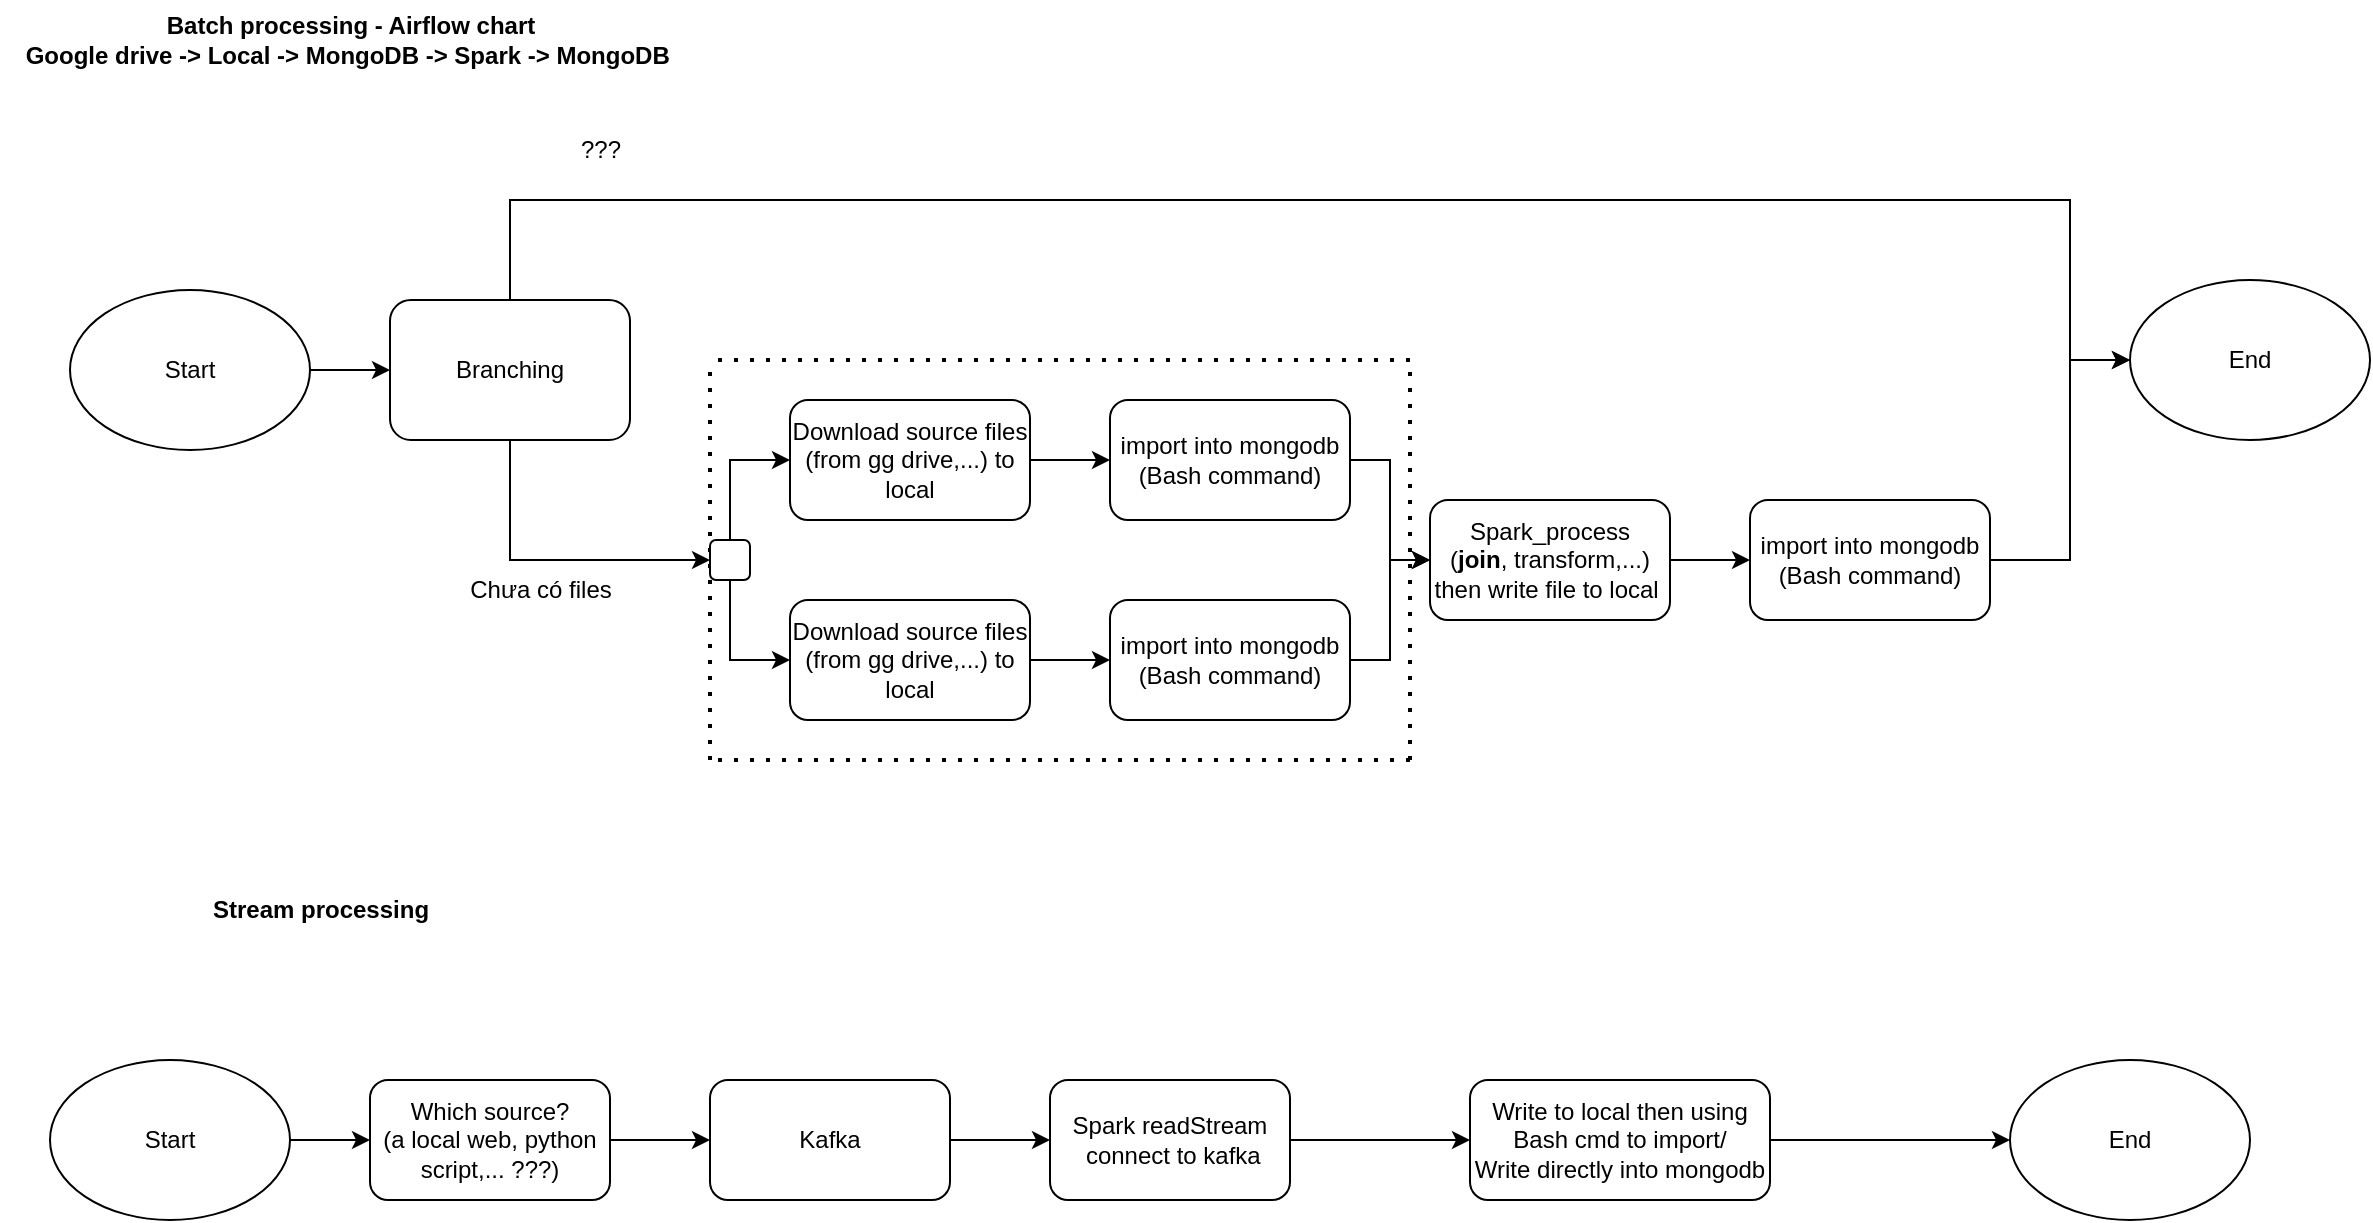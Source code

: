 <mxfile version="20.5.1" type="github">
  <diagram id="EQyt5RuGQZ_P9TMBXGJ6" name="Page-1">
    <mxGraphModel dx="2272" dy="794" grid="1" gridSize="10" guides="1" tooltips="1" connect="1" arrows="1" fold="1" page="1" pageScale="1" pageWidth="850" pageHeight="1100" math="0" shadow="0">
      <root>
        <mxCell id="0" />
        <mxCell id="1" parent="0" />
        <mxCell id="ODThRyg3SfI3ghVe2F5W-37" style="edgeStyle=orthogonalEdgeStyle;rounded=0;orthogonalLoop=1;jettySize=auto;html=1;entryX=0;entryY=0.5;entryDx=0;entryDy=0;" parent="1" source="ODThRyg3SfI3ghVe2F5W-1" target="ODThRyg3SfI3ghVe2F5W-3" edge="1">
          <mxGeometry relative="1" as="geometry" />
        </mxCell>
        <mxCell id="ODThRyg3SfI3ghVe2F5W-1" value="Start" style="ellipse;whiteSpace=wrap;html=1;" parent="1" vertex="1">
          <mxGeometry x="-120" y="205" width="120" height="80" as="geometry" />
        </mxCell>
        <mxCell id="ODThRyg3SfI3ghVe2F5W-2" value="End" style="ellipse;whiteSpace=wrap;html=1;" parent="1" vertex="1">
          <mxGeometry x="910" y="200" width="120" height="80" as="geometry" />
        </mxCell>
        <mxCell id="ODThRyg3SfI3ghVe2F5W-20" style="edgeStyle=orthogonalEdgeStyle;rounded=0;orthogonalLoop=1;jettySize=auto;html=1;entryX=0;entryY=0.5;entryDx=0;entryDy=0;" parent="1" source="ODThRyg3SfI3ghVe2F5W-3" target="ODThRyg3SfI3ghVe2F5W-19" edge="1">
          <mxGeometry relative="1" as="geometry">
            <Array as="points">
              <mxPoint x="100" y="340" />
            </Array>
          </mxGeometry>
        </mxCell>
        <mxCell id="ODThRyg3SfI3ghVe2F5W-35" style="edgeStyle=orthogonalEdgeStyle;rounded=0;orthogonalLoop=1;jettySize=auto;html=1;entryX=0;entryY=0.5;entryDx=0;entryDy=0;" parent="1" source="ODThRyg3SfI3ghVe2F5W-3" target="ODThRyg3SfI3ghVe2F5W-2" edge="1">
          <mxGeometry relative="1" as="geometry">
            <Array as="points">
              <mxPoint x="100" y="160" />
              <mxPoint x="880" y="160" />
              <mxPoint x="880" y="240" />
            </Array>
          </mxGeometry>
        </mxCell>
        <mxCell id="ODThRyg3SfI3ghVe2F5W-3" value="Branching" style="rounded=1;whiteSpace=wrap;html=1;" parent="1" vertex="1">
          <mxGeometry x="40" y="210" width="120" height="70" as="geometry" />
        </mxCell>
        <mxCell id="ODThRyg3SfI3ghVe2F5W-25" style="edgeStyle=orthogonalEdgeStyle;rounded=0;orthogonalLoop=1;jettySize=auto;html=1;" parent="1" source="ODThRyg3SfI3ghVe2F5W-4" target="ODThRyg3SfI3ghVe2F5W-24" edge="1">
          <mxGeometry relative="1" as="geometry" />
        </mxCell>
        <mxCell id="ODThRyg3SfI3ghVe2F5W-4" value="Download source files (from gg drive,...) to local" style="rounded=1;whiteSpace=wrap;html=1;" parent="1" vertex="1">
          <mxGeometry x="240" y="260" width="120" height="60" as="geometry" />
        </mxCell>
        <mxCell id="ODThRyg3SfI3ghVe2F5W-27" style="edgeStyle=orthogonalEdgeStyle;rounded=0;orthogonalLoop=1;jettySize=auto;html=1;" parent="1" source="ODThRyg3SfI3ghVe2F5W-6" target="ODThRyg3SfI3ghVe2F5W-26" edge="1">
          <mxGeometry relative="1" as="geometry" />
        </mxCell>
        <mxCell id="ODThRyg3SfI3ghVe2F5W-6" value="Download source files (from gg drive,...) to local" style="rounded=1;whiteSpace=wrap;html=1;" parent="1" vertex="1">
          <mxGeometry x="240" y="360" width="120" height="60" as="geometry" />
        </mxCell>
        <mxCell id="ODThRyg3SfI3ghVe2F5W-13" value="" style="endArrow=none;dashed=1;html=1;dashPattern=1 3;strokeWidth=2;rounded=0;" parent="1" edge="1">
          <mxGeometry width="50" height="50" relative="1" as="geometry">
            <mxPoint x="200" y="440" as="sourcePoint" />
            <mxPoint x="200" y="240" as="targetPoint" />
          </mxGeometry>
        </mxCell>
        <mxCell id="ODThRyg3SfI3ghVe2F5W-14" value="" style="endArrow=none;dashed=1;html=1;dashPattern=1 3;strokeWidth=2;rounded=0;" parent="1" edge="1">
          <mxGeometry width="50" height="50" relative="1" as="geometry">
            <mxPoint x="550" y="440" as="sourcePoint" />
            <mxPoint x="550" y="240" as="targetPoint" />
          </mxGeometry>
        </mxCell>
        <mxCell id="ODThRyg3SfI3ghVe2F5W-21" style="edgeStyle=orthogonalEdgeStyle;rounded=0;orthogonalLoop=1;jettySize=auto;html=1;entryX=0;entryY=0.5;entryDx=0;entryDy=0;" parent="1" source="ODThRyg3SfI3ghVe2F5W-19" target="ODThRyg3SfI3ghVe2F5W-4" edge="1">
          <mxGeometry relative="1" as="geometry">
            <Array as="points">
              <mxPoint x="210" y="290" />
            </Array>
          </mxGeometry>
        </mxCell>
        <mxCell id="ODThRyg3SfI3ghVe2F5W-22" style="edgeStyle=orthogonalEdgeStyle;rounded=0;orthogonalLoop=1;jettySize=auto;html=1;entryX=0;entryY=0.5;entryDx=0;entryDy=0;" parent="1" source="ODThRyg3SfI3ghVe2F5W-19" target="ODThRyg3SfI3ghVe2F5W-6" edge="1">
          <mxGeometry relative="1" as="geometry">
            <Array as="points">
              <mxPoint x="210" y="390" />
            </Array>
          </mxGeometry>
        </mxCell>
        <mxCell id="ODThRyg3SfI3ghVe2F5W-19" value="" style="rounded=1;whiteSpace=wrap;html=1;" parent="1" vertex="1">
          <mxGeometry x="200" y="330" width="20" height="20" as="geometry" />
        </mxCell>
        <mxCell id="ODThRyg3SfI3ghVe2F5W-23" value="" style="endArrow=none;dashed=1;html=1;dashPattern=1 3;strokeWidth=2;rounded=0;" parent="1" edge="1">
          <mxGeometry width="50" height="50" relative="1" as="geometry">
            <mxPoint x="550" y="240" as="sourcePoint" />
            <mxPoint x="200" y="240" as="targetPoint" />
          </mxGeometry>
        </mxCell>
        <mxCell id="ODThRyg3SfI3ghVe2F5W-29" style="edgeStyle=orthogonalEdgeStyle;rounded=0;orthogonalLoop=1;jettySize=auto;html=1;entryX=0;entryY=0.5;entryDx=0;entryDy=0;" parent="1" source="ODThRyg3SfI3ghVe2F5W-24" target="ODThRyg3SfI3ghVe2F5W-28" edge="1">
          <mxGeometry relative="1" as="geometry" />
        </mxCell>
        <mxCell id="ODThRyg3SfI3ghVe2F5W-24" value="import into mongodb&lt;br&gt;(Bash command)" style="rounded=1;whiteSpace=wrap;html=1;" parent="1" vertex="1">
          <mxGeometry x="400" y="260" width="120" height="60" as="geometry" />
        </mxCell>
        <mxCell id="ODThRyg3SfI3ghVe2F5W-30" style="edgeStyle=orthogonalEdgeStyle;rounded=0;orthogonalLoop=1;jettySize=auto;html=1;entryX=0;entryY=0.5;entryDx=0;entryDy=0;" parent="1" source="ODThRyg3SfI3ghVe2F5W-26" target="ODThRyg3SfI3ghVe2F5W-28" edge="1">
          <mxGeometry relative="1" as="geometry" />
        </mxCell>
        <mxCell id="ODThRyg3SfI3ghVe2F5W-26" value="import into mongodb&lt;br&gt;(Bash command)" style="rounded=1;whiteSpace=wrap;html=1;" parent="1" vertex="1">
          <mxGeometry x="400" y="360" width="120" height="60" as="geometry" />
        </mxCell>
        <mxCell id="ODThRyg3SfI3ghVe2F5W-33" style="edgeStyle=orthogonalEdgeStyle;rounded=0;orthogonalLoop=1;jettySize=auto;html=1;entryX=0;entryY=0.5;entryDx=0;entryDy=0;" parent="1" source="ODThRyg3SfI3ghVe2F5W-28" target="ODThRyg3SfI3ghVe2F5W-32" edge="1">
          <mxGeometry relative="1" as="geometry" />
        </mxCell>
        <mxCell id="ODThRyg3SfI3ghVe2F5W-28" value="Spark_process &lt;br&gt;(&lt;b&gt;join&lt;/b&gt;, transform,...) then write file to local&amp;nbsp;" style="rounded=1;whiteSpace=wrap;html=1;" parent="1" vertex="1">
          <mxGeometry x="560" y="310" width="120" height="60" as="geometry" />
        </mxCell>
        <mxCell id="ODThRyg3SfI3ghVe2F5W-31" value="" style="endArrow=none;dashed=1;html=1;dashPattern=1 3;strokeWidth=2;rounded=0;" parent="1" edge="1">
          <mxGeometry width="50" height="50" relative="1" as="geometry">
            <mxPoint x="550" y="440" as="sourcePoint" />
            <mxPoint x="200" y="440" as="targetPoint" />
          </mxGeometry>
        </mxCell>
        <mxCell id="ODThRyg3SfI3ghVe2F5W-36" style="edgeStyle=orthogonalEdgeStyle;rounded=0;orthogonalLoop=1;jettySize=auto;html=1;" parent="1" source="ODThRyg3SfI3ghVe2F5W-32" edge="1">
          <mxGeometry relative="1" as="geometry">
            <mxPoint x="910" y="240" as="targetPoint" />
            <Array as="points">
              <mxPoint x="880" y="340" />
              <mxPoint x="880" y="240" />
            </Array>
          </mxGeometry>
        </mxCell>
        <mxCell id="ODThRyg3SfI3ghVe2F5W-32" value="import into mongodb&lt;br&gt;(Bash command)" style="rounded=1;whiteSpace=wrap;html=1;" parent="1" vertex="1">
          <mxGeometry x="720" y="310" width="120" height="60" as="geometry" />
        </mxCell>
        <mxCell id="ODThRyg3SfI3ghVe2F5W-34" value="Chưa có files" style="text;html=1;resizable=0;autosize=1;align=center;verticalAlign=middle;points=[];fillColor=none;strokeColor=none;rounded=0;" parent="1" vertex="1">
          <mxGeometry x="70" y="340" width="90" height="30" as="geometry" />
        </mxCell>
        <mxCell id="ODThRyg3SfI3ghVe2F5W-38" value="???" style="text;html=1;resizable=0;autosize=1;align=center;verticalAlign=middle;points=[];fillColor=none;strokeColor=none;rounded=0;" parent="1" vertex="1">
          <mxGeometry x="125" y="120" width="40" height="30" as="geometry" />
        </mxCell>
        <mxCell id="mj8e6IlXJ-SNM0Eoya5L-1" value="&lt;b&gt;Batch processing - Airflow chart&lt;br&gt;Google drive -&amp;gt; Local -&amp;gt; MongoDB -&amp;gt; Spark -&amp;gt; MongoDB&amp;nbsp;&lt;br&gt;&lt;/b&gt;" style="text;html=1;resizable=0;autosize=1;align=center;verticalAlign=middle;points=[];fillColor=none;strokeColor=none;rounded=0;" vertex="1" parent="1">
          <mxGeometry x="-155" y="60" width="350" height="40" as="geometry" />
        </mxCell>
        <mxCell id="mj8e6IlXJ-SNM0Eoya5L-2" style="edgeStyle=orthogonalEdgeStyle;rounded=0;orthogonalLoop=1;jettySize=auto;html=1;entryX=0;entryY=0.5;entryDx=0;entryDy=0;" edge="1" parent="1" source="mj8e6IlXJ-SNM0Eoya5L-3">
          <mxGeometry relative="1" as="geometry">
            <mxPoint x="30" y="630" as="targetPoint" />
          </mxGeometry>
        </mxCell>
        <mxCell id="mj8e6IlXJ-SNM0Eoya5L-3" value="Start" style="ellipse;whiteSpace=wrap;html=1;" vertex="1" parent="1">
          <mxGeometry x="-130" y="590" width="120" height="80" as="geometry" />
        </mxCell>
        <mxCell id="mj8e6IlXJ-SNM0Eoya5L-4" value="End" style="ellipse;whiteSpace=wrap;html=1;" vertex="1" parent="1">
          <mxGeometry x="850" y="590" width="120" height="80" as="geometry" />
        </mxCell>
        <mxCell id="mj8e6IlXJ-SNM0Eoya5L-5" style="edgeStyle=orthogonalEdgeStyle;rounded=0;orthogonalLoop=1;jettySize=auto;html=1;exitX=1;exitY=0.5;exitDx=0;exitDy=0;" edge="1" parent="1" source="mj8e6IlXJ-SNM0Eoya5L-30" target="mj8e6IlXJ-SNM0Eoya5L-23">
          <mxGeometry relative="1" as="geometry">
            <Array as="points">
              <mxPoint x="310" y="630" />
              <mxPoint x="310" y="630" />
            </Array>
            <mxPoint x="150" y="565" as="sourcePoint" />
            <mxPoint x="250" y="625" as="targetPoint" />
          </mxGeometry>
        </mxCell>
        <mxCell id="mj8e6IlXJ-SNM0Eoya5L-22" style="edgeStyle=orthogonalEdgeStyle;rounded=0;orthogonalLoop=1;jettySize=auto;html=1;entryX=0;entryY=0.5;entryDx=0;entryDy=0;" edge="1" parent="1" source="mj8e6IlXJ-SNM0Eoya5L-23" target="mj8e6IlXJ-SNM0Eoya5L-26">
          <mxGeometry relative="1" as="geometry" />
        </mxCell>
        <mxCell id="mj8e6IlXJ-SNM0Eoya5L-23" value="Spark readStream&lt;br&gt;&amp;nbsp;connect to kafka" style="rounded=1;whiteSpace=wrap;html=1;" vertex="1" parent="1">
          <mxGeometry x="370" y="600" width="120" height="60" as="geometry" />
        </mxCell>
        <mxCell id="mj8e6IlXJ-SNM0Eoya5L-34" style="edgeStyle=orthogonalEdgeStyle;rounded=0;orthogonalLoop=1;jettySize=auto;html=1;" edge="1" parent="1" source="mj8e6IlXJ-SNM0Eoya5L-26" target="mj8e6IlXJ-SNM0Eoya5L-4">
          <mxGeometry relative="1" as="geometry" />
        </mxCell>
        <mxCell id="mj8e6IlXJ-SNM0Eoya5L-26" value="Write to local then using Bash cmd to import/ &lt;br&gt;Write directly into mongodb" style="rounded=1;whiteSpace=wrap;html=1;" vertex="1" parent="1">
          <mxGeometry x="580" y="600" width="150" height="60" as="geometry" />
        </mxCell>
        <mxCell id="mj8e6IlXJ-SNM0Eoya5L-29" value="&lt;b&gt;Stream processing&lt;br&gt;&lt;/b&gt;" style="text;html=1;resizable=0;autosize=1;align=center;verticalAlign=middle;points=[];fillColor=none;strokeColor=none;rounded=0;" vertex="1" parent="1">
          <mxGeometry x="-60" y="500" width="130" height="30" as="geometry" />
        </mxCell>
        <mxCell id="mj8e6IlXJ-SNM0Eoya5L-30" value="Kafka" style="rounded=1;whiteSpace=wrap;html=1;" vertex="1" parent="1">
          <mxGeometry x="200" y="600" width="120" height="60" as="geometry" />
        </mxCell>
        <mxCell id="mj8e6IlXJ-SNM0Eoya5L-32" style="edgeStyle=orthogonalEdgeStyle;rounded=0;orthogonalLoop=1;jettySize=auto;html=1;entryX=0;entryY=0.5;entryDx=0;entryDy=0;" edge="1" parent="1" source="mj8e6IlXJ-SNM0Eoya5L-31" target="mj8e6IlXJ-SNM0Eoya5L-30">
          <mxGeometry relative="1" as="geometry" />
        </mxCell>
        <mxCell id="mj8e6IlXJ-SNM0Eoya5L-31" value="Which source? &lt;br&gt;(a local web, python script,... ???)" style="rounded=1;whiteSpace=wrap;html=1;" vertex="1" parent="1">
          <mxGeometry x="30" y="600" width="120" height="60" as="geometry" />
        </mxCell>
      </root>
    </mxGraphModel>
  </diagram>
</mxfile>
